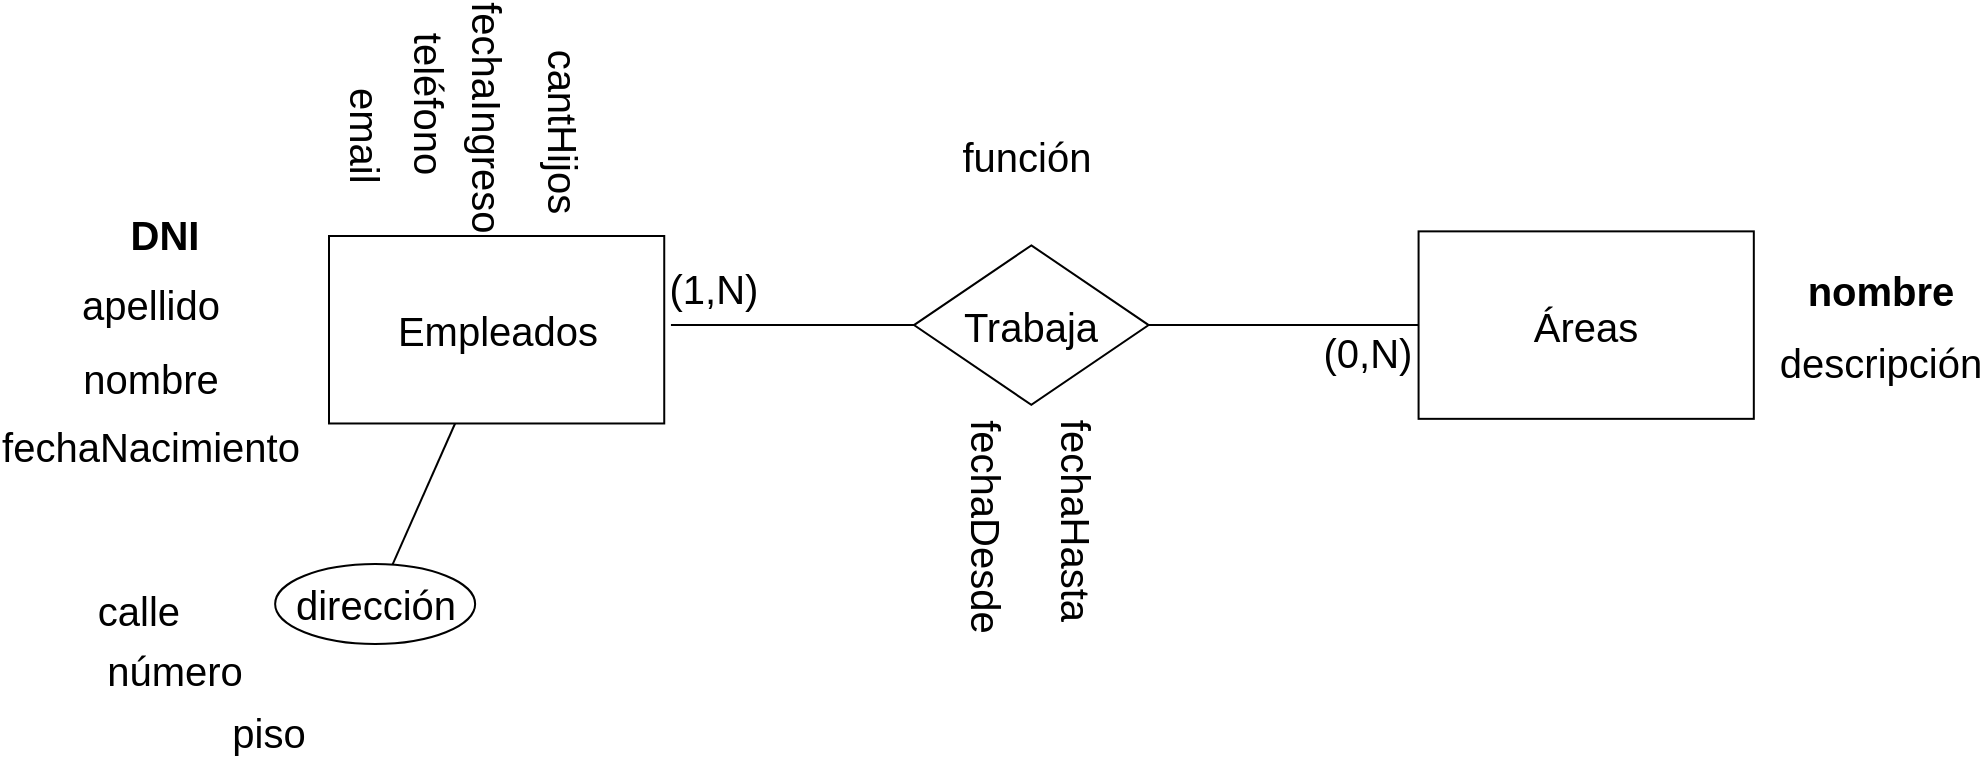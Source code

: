<mxfile version="21.7.2" type="device">
  <diagram name="Página-1" id="r7Dmp1KG4LVQeCO9yeug">
    <mxGraphModel dx="1354" dy="860" grid="0" gridSize="10" guides="1" tooltips="1" connect="1" arrows="1" fold="1" page="1" pageScale="1" pageWidth="1169" pageHeight="827" background="#ffffff" math="0" shadow="0">
      <root>
        <mxCell id="0" />
        <mxCell id="1" parent="0" />
        <mxCell id="XotN9v1F1lXglz8omoOa-95" value="Empleados" style="whiteSpace=wrap;html=1;align=center;fontSize=20;" parent="1" vertex="1">
          <mxGeometry x="210.5" y="282" width="167.62" height="93.74" as="geometry" />
        </mxCell>
        <mxCell id="XotN9v1F1lXglz8omoOa-100" value="apellido" style="text;html=1;strokeColor=none;fillColor=none;align=center;verticalAlign=middle;whiteSpace=wrap;rounded=0;fontSize=20;" parent="1" vertex="1">
          <mxGeometry x="71" y="303" width="100.57" height="26.58" as="geometry" />
        </mxCell>
        <mxCell id="XotN9v1F1lXglz8omoOa-107" value="Trabaja" style="shape=rhombus;perimeter=rhombusPerimeter;whiteSpace=wrap;html=1;align=center;fontSize=20;" parent="1" vertex="1">
          <mxGeometry x="503" y="286.68" width="117.33" height="79.74" as="geometry" />
        </mxCell>
        <mxCell id="XotN9v1F1lXglz8omoOa-108" value="" style="endArrow=none;html=1;rounded=0;entryX=0;entryY=0.5;entryDx=0;entryDy=0;fontSize=20;" parent="1" target="XotN9v1F1lXglz8omoOa-107" edge="1">
          <mxGeometry relative="1" as="geometry">
            <mxPoint x="381.476" y="326.548" as="sourcePoint" />
            <mxPoint x="482.048" y="307.494" as="targetPoint" />
          </mxGeometry>
        </mxCell>
        <mxCell id="XotN9v1F1lXglz8omoOa-109" value="" style="endArrow=none;html=1;rounded=0;fontSize=20;" parent="1" source="XotN9v1F1lXglz8omoOa-107" target="XotN9v1F1lXglz8omoOa-122" edge="1">
          <mxGeometry relative="1" as="geometry">
            <mxPoint x="666.429" y="324.816" as="sourcePoint" />
            <mxPoint x="817.286" y="326.548" as="targetPoint" />
          </mxGeometry>
        </mxCell>
        <mxCell id="XotN9v1F1lXglz8omoOa-110" value="(1,N)" style="text;html=1;strokeColor=none;fillColor=none;align=center;verticalAlign=middle;whiteSpace=wrap;rounded=0;fontSize=20;" parent="1" vertex="1">
          <mxGeometry x="378.12" y="294.58" width="50.29" height="27.55" as="geometry" />
        </mxCell>
        <mxCell id="XotN9v1F1lXglz8omoOa-114" value="nombre" style="text;html=1;strokeColor=none;fillColor=none;align=center;verticalAlign=middle;whiteSpace=wrap;rounded=0;fontSize=20;" parent="1" vertex="1">
          <mxGeometry x="71" y="339.84" width="100.57" height="26.58" as="geometry" />
        </mxCell>
        <mxCell id="XotN9v1F1lXglz8omoOa-115" value="fechaNacimiento" style="text;html=1;strokeColor=none;fillColor=none;align=center;verticalAlign=middle;whiteSpace=wrap;rounded=0;fontSize=20;" parent="1" vertex="1">
          <mxGeometry x="50" y="373.42" width="142.57" height="26.58" as="geometry" />
        </mxCell>
        <mxCell id="XotN9v1F1lXglz8omoOa-116" value="calle" style="text;html=1;strokeColor=none;fillColor=none;align=center;verticalAlign=middle;whiteSpace=wrap;rounded=0;fontSize=20;" parent="1" vertex="1">
          <mxGeometry x="65.0" y="455.87" width="100.57" height="26.58" as="geometry" />
        </mxCell>
        <mxCell id="XotN9v1F1lXglz8omoOa-117" value="teléfono" style="text;html=1;strokeColor=none;fillColor=none;align=center;verticalAlign=middle;whiteSpace=wrap;rounded=0;fontSize=20;rotation=90;" parent="1" vertex="1">
          <mxGeometry x="210.5" y="202" width="100.57" height="26.58" as="geometry" />
        </mxCell>
        <mxCell id="XotN9v1F1lXglz8omoOa-118" value="cantHijos" style="text;html=1;strokeColor=none;fillColor=none;align=center;verticalAlign=middle;whiteSpace=wrap;rounded=0;fontSize=20;rotation=90;" parent="1" vertex="1">
          <mxGeometry x="277.55" y="216" width="100.57" height="26.58" as="geometry" />
        </mxCell>
        <mxCell id="XotN9v1F1lXglz8omoOa-119" value="fechaIngreso" style="text;html=1;strokeColor=none;fillColor=none;align=center;verticalAlign=middle;whiteSpace=wrap;rounded=0;fontSize=20;rotation=90;" parent="1" vertex="1">
          <mxGeometry x="240" y="209.42" width="100.57" height="26.58" as="geometry" />
        </mxCell>
        <mxCell id="XotN9v1F1lXglz8omoOa-120" value="email" style="text;html=1;strokeColor=none;fillColor=none;align=center;verticalAlign=middle;whiteSpace=wrap;rounded=0;fontSize=20;rotation=90;" parent="1" vertex="1">
          <mxGeometry x="178.57" y="218" width="100.57" height="26.58" as="geometry" />
        </mxCell>
        <mxCell id="XotN9v1F1lXglz8omoOa-122" value="Áreas" style="whiteSpace=wrap;html=1;align=center;fontSize=20;" parent="1" vertex="1">
          <mxGeometry x="755.29" y="279.68" width="167.62" height="93.74" as="geometry" />
        </mxCell>
        <mxCell id="XotN9v1F1lXglz8omoOa-126" value="&lt;b&gt;DNI&lt;/b&gt;" style="text;html=1;strokeColor=none;fillColor=none;align=center;verticalAlign=middle;whiteSpace=wrap;rounded=0;fontSize=20;" parent="1" vertex="1">
          <mxGeometry x="78.0" y="268" width="100.57" height="26.58" as="geometry" />
        </mxCell>
        <mxCell id="XotN9v1F1lXglz8omoOa-127" value="dirección" style="ellipse;whiteSpace=wrap;html=1;align=center;fontSize=20;" parent="1" vertex="1">
          <mxGeometry x="183.57" y="446" width="100" height="40" as="geometry" />
        </mxCell>
        <mxCell id="XotN9v1F1lXglz8omoOa-128" value="número" style="text;html=1;strokeColor=none;fillColor=none;align=center;verticalAlign=middle;whiteSpace=wrap;rounded=0;fontSize=20;" parent="1" vertex="1">
          <mxGeometry x="83.0" y="486" width="100.57" height="26.58" as="geometry" />
        </mxCell>
        <mxCell id="XotN9v1F1lXglz8omoOa-129" value="piso" style="text;html=1;strokeColor=none;fillColor=none;align=center;verticalAlign=middle;whiteSpace=wrap;rounded=0;fontSize=20;" parent="1" vertex="1">
          <mxGeometry x="130.0" y="517.1" width="100.57" height="26.58" as="geometry" />
        </mxCell>
        <mxCell id="XotN9v1F1lXglz8omoOa-130" value="" style="endArrow=none;html=1;rounded=0;fontSize=20;" parent="1" source="XotN9v1F1lXglz8omoOa-95" target="XotN9v1F1lXglz8omoOa-127" edge="1">
          <mxGeometry relative="1" as="geometry">
            <mxPoint x="267.996" y="413.998" as="sourcePoint" />
            <mxPoint x="438.52" y="414.45" as="targetPoint" />
          </mxGeometry>
        </mxCell>
        <mxCell id="XotN9v1F1lXglz8omoOa-134" value="(0,N)" style="text;html=1;strokeColor=none;fillColor=none;align=center;verticalAlign=middle;whiteSpace=wrap;rounded=0;fontSize=20;" parent="1" vertex="1">
          <mxGeometry x="705" y="326.55" width="50.29" height="27.55" as="geometry" />
        </mxCell>
        <mxCell id="XotN9v1F1lXglz8omoOa-135" value="descripción" style="text;html=1;strokeColor=none;fillColor=none;align=center;verticalAlign=middle;whiteSpace=wrap;rounded=0;fontSize=20;" parent="1" vertex="1">
          <mxGeometry x="936.29" y="332" width="100.57" height="26.58" as="geometry" />
        </mxCell>
        <mxCell id="XotN9v1F1lXglz8omoOa-136" value="&lt;b&gt;nombre&lt;/b&gt;" style="text;html=1;strokeColor=none;fillColor=none;align=center;verticalAlign=middle;whiteSpace=wrap;rounded=0;fontSize=20;" parent="1" vertex="1">
          <mxGeometry x="936.29" y="295.55" width="100.57" height="26.58" as="geometry" />
        </mxCell>
        <mxCell id="WQ9w9DxeYSJ5V1wCmxKn-1" style="edgeStyle=orthogonalEdgeStyle;rounded=0;orthogonalLoop=1;jettySize=auto;html=1;exitX=0.5;exitY=1;exitDx=0;exitDy=0;" parent="1" source="XotN9v1F1lXglz8omoOa-129" target="XotN9v1F1lXglz8omoOa-129" edge="1">
          <mxGeometry relative="1" as="geometry" />
        </mxCell>
        <mxCell id="IU8n7KsZfn0ardYA2boR-2" value="función" style="text;html=1;strokeColor=none;fillColor=none;align=center;verticalAlign=middle;whiteSpace=wrap;rounded=0;fontSize=20;" vertex="1" parent="1">
          <mxGeometry x="509" y="228.58" width="100.57" height="26.58" as="geometry" />
        </mxCell>
        <mxCell id="IU8n7KsZfn0ardYA2boR-3" value="fechaDesde" style="text;html=1;strokeColor=none;fillColor=none;align=center;verticalAlign=middle;whiteSpace=wrap;rounded=0;fontSize=20;rotation=90;" vertex="1" parent="1">
          <mxGeometry x="476" y="414" width="126.62" height="26.58" as="geometry" />
        </mxCell>
        <mxCell id="IU8n7KsZfn0ardYA2boR-4" value="fechaHasta" style="text;html=1;strokeColor=none;fillColor=none;align=center;verticalAlign=middle;whiteSpace=wrap;rounded=0;fontSize=20;rotation=90;" vertex="1" parent="1">
          <mxGeometry x="521" y="411" width="126.62" height="26.58" as="geometry" />
        </mxCell>
      </root>
    </mxGraphModel>
  </diagram>
</mxfile>
